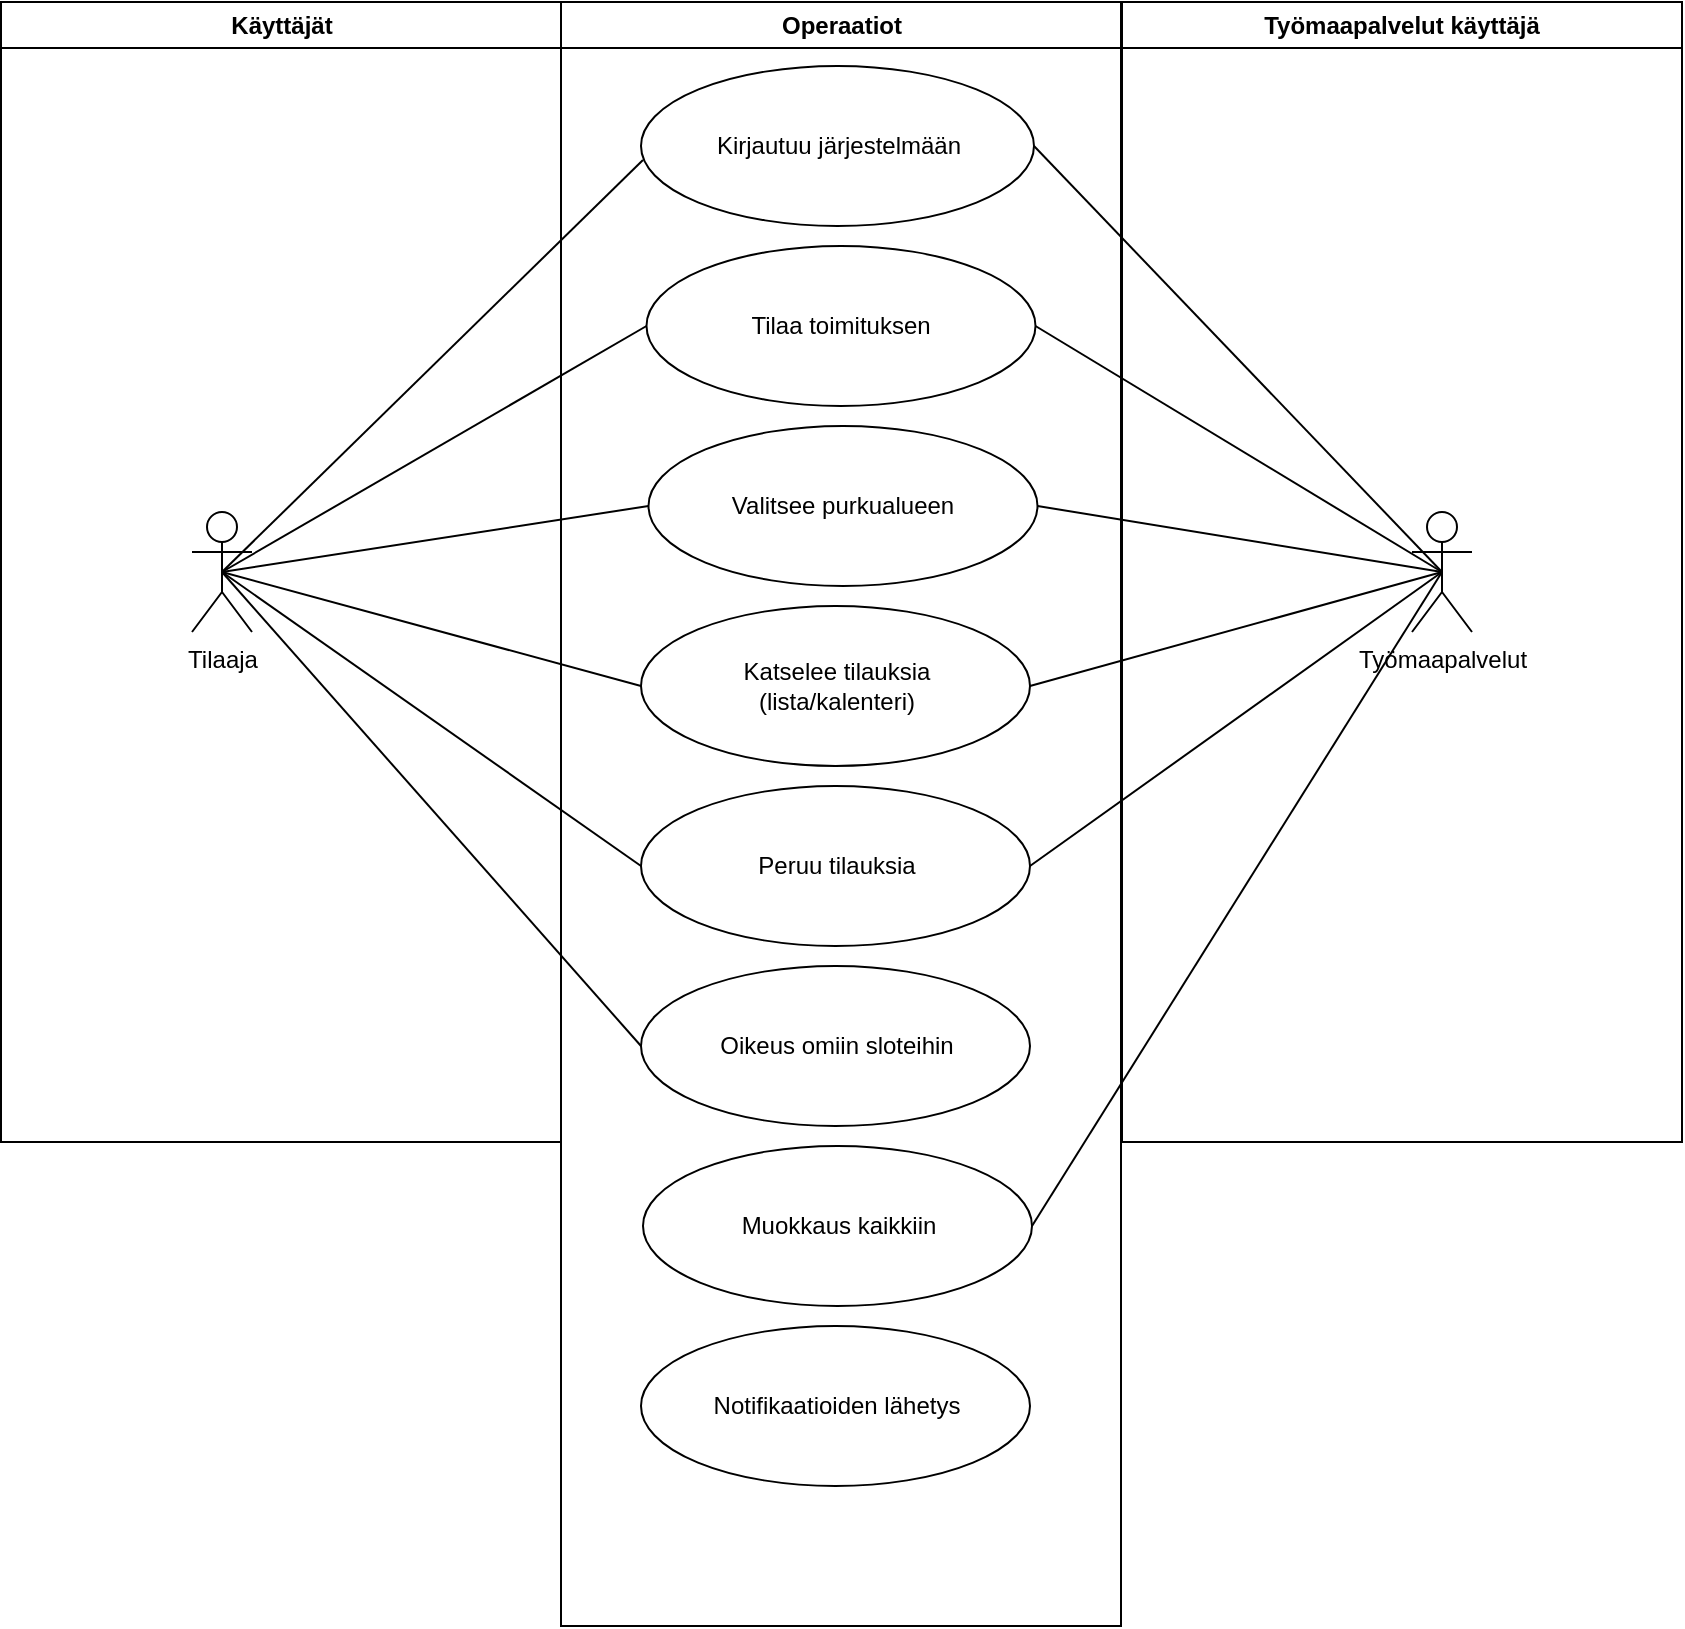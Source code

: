 <mxfile version="22.1.18" type="github">
  <diagram name="Page-1" id="e7e014a7-5840-1c2e-5031-d8a46d1fe8dd">
    <mxGraphModel dx="1195" dy="622" grid="1" gridSize="10" guides="1" tooltips="1" connect="1" arrows="1" fold="1" page="1" pageScale="1" pageWidth="1169" pageHeight="826" background="none" math="0" shadow="0">
      <root>
        <mxCell id="0" />
        <mxCell id="1" parent="0" />
        <mxCell id="2" value="Käyttäjät" style="swimlane;whiteSpace=wrap" parent="1" vertex="1">
          <mxGeometry x="164.5" y="128" width="280" height="570" as="geometry" />
        </mxCell>
        <mxCell id="wTJZmwRIWWd_R5w7dIyM-42" value="Tilaaja" style="shape=umlActor;verticalLabelPosition=bottom;verticalAlign=top;html=1;outlineConnect=0;" parent="2" vertex="1">
          <mxGeometry x="95.5" y="255" width="30" height="60" as="geometry" />
        </mxCell>
        <mxCell id="3" value="Operaatiot" style="swimlane;whiteSpace=wrap" parent="1" vertex="1">
          <mxGeometry x="444.5" y="128" width="280" height="812" as="geometry" />
        </mxCell>
        <mxCell id="wTJZmwRIWWd_R5w7dIyM-43" value="Kirjautuu järjestelmään" style="ellipse;whiteSpace=wrap;html=1;" parent="3" vertex="1">
          <mxGeometry x="40" y="32" width="196.5" height="80" as="geometry" />
        </mxCell>
        <mxCell id="wTJZmwRIWWd_R5w7dIyM-44" value="Tilaa toimituksen" style="ellipse;whiteSpace=wrap;html=1;" parent="3" vertex="1">
          <mxGeometry x="42.75" y="122" width="194.5" height="80" as="geometry" />
        </mxCell>
        <mxCell id="wTJZmwRIWWd_R5w7dIyM-45" value="Katselee tilauksia&lt;br&gt;(lista/kalenteri)" style="ellipse;whiteSpace=wrap;html=1;" parent="3" vertex="1">
          <mxGeometry x="40" y="302" width="194.5" height="80" as="geometry" />
        </mxCell>
        <mxCell id="wTJZmwRIWWd_R5w7dIyM-50" value="Peruu tilauksia" style="ellipse;whiteSpace=wrap;html=1;" parent="3" vertex="1">
          <mxGeometry x="40" y="392" width="194.5" height="80" as="geometry" />
        </mxCell>
        <mxCell id="wTJZmwRIWWd_R5w7dIyM-53" value="Valitsee purkualueen" style="ellipse;whiteSpace=wrap;html=1;" parent="3" vertex="1">
          <mxGeometry x="43.75" y="212" width="194.5" height="80" as="geometry" />
        </mxCell>
        <mxCell id="wTJZmwRIWWd_R5w7dIyM-56" value="Oikeus omiin sloteihin" style="ellipse;whiteSpace=wrap;html=1;" parent="3" vertex="1">
          <mxGeometry x="40" y="482" width="194.5" height="80" as="geometry" />
        </mxCell>
        <mxCell id="0V9yF9Lv6287iIUDMnHC-4" value="Muokkaus kaikkiin" style="ellipse;whiteSpace=wrap;html=1;" vertex="1" parent="3">
          <mxGeometry x="41" y="572" width="194.5" height="80" as="geometry" />
        </mxCell>
        <mxCell id="0V9yF9Lv6287iIUDMnHC-8" value="Notifikaatioiden lähetys" style="ellipse;whiteSpace=wrap;html=1;" vertex="1" parent="3">
          <mxGeometry x="40" y="662" width="194.5" height="80" as="geometry" />
        </mxCell>
        <mxCell id="4" value="Työmaapalvelut käyttäjä" style="swimlane;whiteSpace=wrap;startSize=23;" parent="1" vertex="1">
          <mxGeometry x="725" y="128" width="280" height="570" as="geometry" />
        </mxCell>
        <mxCell id="wTJZmwRIWWd_R5w7dIyM-52" value="Työmaapalvelut" style="shape=umlActor;verticalLabelPosition=bottom;verticalAlign=top;html=1;outlineConnect=0;" parent="4" vertex="1">
          <mxGeometry x="145" y="255" width="30" height="60" as="geometry" />
        </mxCell>
        <mxCell id="wTJZmwRIWWd_R5w7dIyM-46" value="" style="endArrow=none;html=1;rounded=0;entryX=0;entryY=0.5;entryDx=0;entryDy=0;exitX=0.5;exitY=0.5;exitDx=0;exitDy=0;exitPerimeter=0;" parent="1" source="wTJZmwRIWWd_R5w7dIyM-42" target="wTJZmwRIWWd_R5w7dIyM-45" edge="1">
          <mxGeometry width="50" height="50" relative="1" as="geometry">
            <mxPoint x="295" y="240" as="sourcePoint" />
            <mxPoint x="610" y="360" as="targetPoint" />
          </mxGeometry>
        </mxCell>
        <mxCell id="wTJZmwRIWWd_R5w7dIyM-47" value="" style="endArrow=none;html=1;rounded=0;entryX=0;entryY=0.5;entryDx=0;entryDy=0;exitX=0.5;exitY=0.5;exitDx=0;exitDy=0;exitPerimeter=0;" parent="1" source="wTJZmwRIWWd_R5w7dIyM-42" target="wTJZmwRIWWd_R5w7dIyM-44" edge="1">
          <mxGeometry width="50" height="50" relative="1" as="geometry">
            <mxPoint x="310" y="250" as="sourcePoint" />
            <mxPoint x="498" y="390" as="targetPoint" />
          </mxGeometry>
        </mxCell>
        <mxCell id="wTJZmwRIWWd_R5w7dIyM-49" value="" style="endArrow=none;html=1;rounded=0;entryX=0.005;entryY=0.588;entryDx=0;entryDy=0;entryPerimeter=0;exitX=0.5;exitY=0.5;exitDx=0;exitDy=0;exitPerimeter=0;" parent="1" source="wTJZmwRIWWd_R5w7dIyM-42" target="wTJZmwRIWWd_R5w7dIyM-43" edge="1">
          <mxGeometry width="50" height="50" relative="1" as="geometry">
            <mxPoint x="310" y="250" as="sourcePoint" />
            <mxPoint x="610" y="360" as="targetPoint" />
          </mxGeometry>
        </mxCell>
        <mxCell id="wTJZmwRIWWd_R5w7dIyM-51" value="" style="endArrow=none;html=1;rounded=0;exitX=0;exitY=0.5;exitDx=0;exitDy=0;entryX=0.5;entryY=0.5;entryDx=0;entryDy=0;entryPerimeter=0;" parent="1" source="wTJZmwRIWWd_R5w7dIyM-50" target="wTJZmwRIWWd_R5w7dIyM-42" edge="1">
          <mxGeometry width="50" height="50" relative="1" as="geometry">
            <mxPoint x="560" y="410" as="sourcePoint" />
            <mxPoint x="610" y="360" as="targetPoint" />
          </mxGeometry>
        </mxCell>
        <mxCell id="wTJZmwRIWWd_R5w7dIyM-54" value="" style="endArrow=none;html=1;rounded=0;exitX=0;exitY=0.5;exitDx=0;exitDy=0;entryX=0.5;entryY=0.5;entryDx=0;entryDy=0;entryPerimeter=0;" parent="1" source="wTJZmwRIWWd_R5w7dIyM-53" target="wTJZmwRIWWd_R5w7dIyM-42" edge="1">
          <mxGeometry width="50" height="50" relative="1" as="geometry">
            <mxPoint x="560" y="410" as="sourcePoint" />
            <mxPoint x="610" y="360" as="targetPoint" />
          </mxGeometry>
        </mxCell>
        <mxCell id="wTJZmwRIWWd_R5w7dIyM-55" value="" style="endArrow=none;html=1;rounded=0;exitX=1;exitY=0.5;exitDx=0;exitDy=0;entryX=0.5;entryY=0.5;entryDx=0;entryDy=0;entryPerimeter=0;" parent="1" source="wTJZmwRIWWd_R5w7dIyM-45" target="wTJZmwRIWWd_R5w7dIyM-52" edge="1">
          <mxGeometry width="50" height="50" relative="1" as="geometry">
            <mxPoint x="560" y="410" as="sourcePoint" />
            <mxPoint x="610" y="360" as="targetPoint" />
          </mxGeometry>
        </mxCell>
        <mxCell id="wTJZmwRIWWd_R5w7dIyM-57" value="" style="endArrow=none;html=1;rounded=0;entryX=0.5;entryY=0.5;entryDx=0;entryDy=0;entryPerimeter=0;exitX=0;exitY=0.5;exitDx=0;exitDy=0;" parent="1" source="wTJZmwRIWWd_R5w7dIyM-56" target="wTJZmwRIWWd_R5w7dIyM-42" edge="1">
          <mxGeometry width="50" height="50" relative="1" as="geometry">
            <mxPoint x="460" y="410" as="sourcePoint" />
            <mxPoint x="510" y="360" as="targetPoint" />
          </mxGeometry>
        </mxCell>
        <mxCell id="wTJZmwRIWWd_R5w7dIyM-58" value="" style="endArrow=none;html=1;rounded=0;entryX=0.5;entryY=0.5;entryDx=0;entryDy=0;entryPerimeter=0;exitX=1;exitY=0.5;exitDx=0;exitDy=0;" parent="1" source="0V9yF9Lv6287iIUDMnHC-4" target="wTJZmwRIWWd_R5w7dIyM-52" edge="1">
          <mxGeometry width="50" height="50" relative="1" as="geometry">
            <mxPoint x="460" y="410" as="sourcePoint" />
            <mxPoint x="510" y="360" as="targetPoint" />
          </mxGeometry>
        </mxCell>
        <mxCell id="wTJZmwRIWWd_R5w7dIyM-59" value="" style="endArrow=none;html=1;rounded=0;entryX=0.5;entryY=0.5;entryDx=0;entryDy=0;entryPerimeter=0;exitX=1;exitY=0.5;exitDx=0;exitDy=0;" parent="1" source="wTJZmwRIWWd_R5w7dIyM-43" target="wTJZmwRIWWd_R5w7dIyM-52" edge="1">
          <mxGeometry width="50" height="50" relative="1" as="geometry">
            <mxPoint x="460" y="410" as="sourcePoint" />
            <mxPoint x="510" y="360" as="targetPoint" />
          </mxGeometry>
        </mxCell>
        <mxCell id="wTJZmwRIWWd_R5w7dIyM-60" value="" style="endArrow=none;html=1;rounded=0;entryX=0.5;entryY=0.5;entryDx=0;entryDy=0;entryPerimeter=0;exitX=1;exitY=0.5;exitDx=0;exitDy=0;" parent="1" source="wTJZmwRIWWd_R5w7dIyM-44" target="wTJZmwRIWWd_R5w7dIyM-52" edge="1">
          <mxGeometry width="50" height="50" relative="1" as="geometry">
            <mxPoint x="460" y="410" as="sourcePoint" />
            <mxPoint x="510" y="360" as="targetPoint" />
          </mxGeometry>
        </mxCell>
        <mxCell id="wTJZmwRIWWd_R5w7dIyM-61" value="" style="endArrow=none;html=1;rounded=0;entryX=0.5;entryY=0.5;entryDx=0;entryDy=0;entryPerimeter=0;exitX=1;exitY=0.5;exitDx=0;exitDy=0;" parent="1" source="wTJZmwRIWWd_R5w7dIyM-53" target="wTJZmwRIWWd_R5w7dIyM-52" edge="1">
          <mxGeometry width="50" height="50" relative="1" as="geometry">
            <mxPoint x="460" y="410" as="sourcePoint" />
            <mxPoint x="510" y="360" as="targetPoint" />
          </mxGeometry>
        </mxCell>
        <mxCell id="0V9yF9Lv6287iIUDMnHC-5" value="" style="endArrow=none;html=1;rounded=0;entryX=0.5;entryY=0.5;entryDx=0;entryDy=0;entryPerimeter=0;exitX=1;exitY=0.5;exitDx=0;exitDy=0;" edge="1" parent="1" source="wTJZmwRIWWd_R5w7dIyM-50" target="wTJZmwRIWWd_R5w7dIyM-52">
          <mxGeometry width="50" height="50" relative="1" as="geometry">
            <mxPoint x="689" y="570" as="sourcePoint" />
            <mxPoint x="895" y="423" as="targetPoint" />
          </mxGeometry>
        </mxCell>
      </root>
    </mxGraphModel>
  </diagram>
</mxfile>
